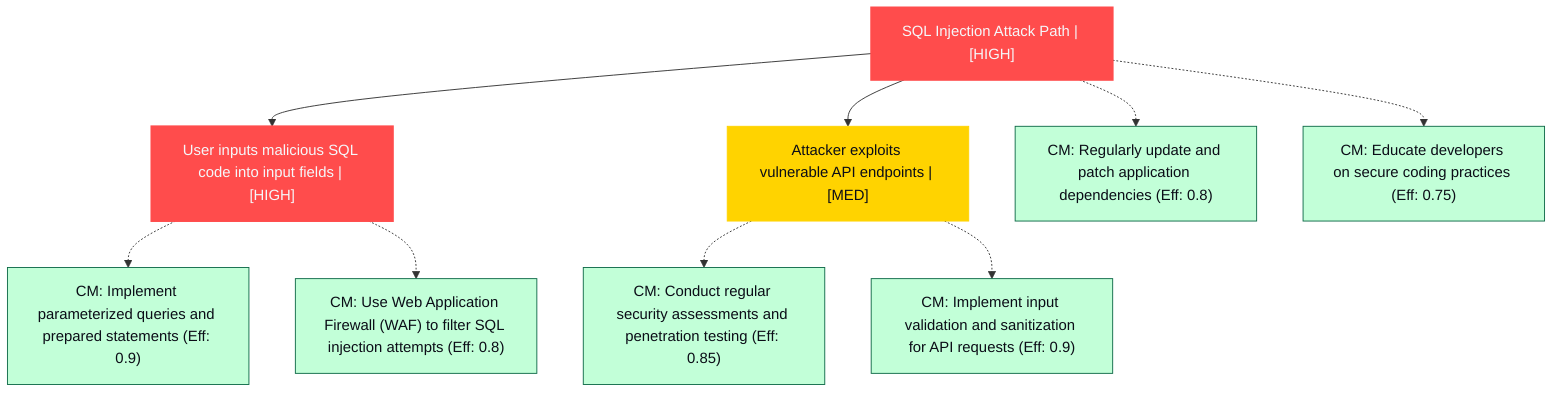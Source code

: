 graph TB
  node_01K6623Q16H60HPV71PQ65WF3W["SQL Injection Attack Path | [HIGH]"]:::highRisk
  node_01K6623Q16H60HPV71PQ65WF3W-1["User inputs malicious SQL code into input fields | [HIGH]"]:::highRisk
  node_01K6623Q16H60HPV71PQ65WF3W-1_cm_0["CM: Implement parameterized queries and prepared statements (Eff: 0.9)"]:::countermeasure
  node_01K6623Q16H60HPV71PQ65WF3W-1_cm_1["CM: Use Web Application Firewall (WAF) to filter SQL injection attempts (Eff: 0.8)"]:::countermeasure
  node_01K6623Q16H60HPV71PQ65WF3W-2["Attacker exploits vulnerable API endpoints | [MED]"]:::mediumRisk
  node_01K6623Q16H60HPV71PQ65WF3W-2_cm_0["CM: Conduct regular security assessments and penetration testing (Eff: 0.85)"]:::countermeasure
  node_01K6623Q16H60HPV71PQ65WF3W-2_cm_1["CM: Implement input validation and sanitization for API requests (Eff: 0.9)"]:::countermeasure
  node_01K6623Q16H60HPV71PQ65WF3W_cm_0["CM: Regularly update and patch application dependencies (Eff: 0.8)"]:::countermeasure
  node_01K6623Q16H60HPV71PQ65WF3W_cm_1["CM: Educate developers on secure coding practices (Eff: 0.75)"]:::countermeasure

  node_01K6623Q16H60HPV71PQ65WF3W --> node_01K6623Q16H60HPV71PQ65WF3W-1
  node_01K6623Q16H60HPV71PQ65WF3W-1 -.-> node_01K6623Q16H60HPV71PQ65WF3W-1_cm_0
  node_01K6623Q16H60HPV71PQ65WF3W-1 -.-> node_01K6623Q16H60HPV71PQ65WF3W-1_cm_1
  node_01K6623Q16H60HPV71PQ65WF3W --> node_01K6623Q16H60HPV71PQ65WF3W-2
  node_01K6623Q16H60HPV71PQ65WF3W-2 -.-> node_01K6623Q16H60HPV71PQ65WF3W-2_cm_0
  node_01K6623Q16H60HPV71PQ65WF3W-2 -.-> node_01K6623Q16H60HPV71PQ65WF3W-2_cm_1
  node_01K6623Q16H60HPV71PQ65WF3W -.-> node_01K6623Q16H60HPV71PQ65WF3W_cm_0
  node_01K6623Q16H60HPV71PQ65WF3W -.-> node_01K6623Q16H60HPV71PQ65WF3W_cm_1

  classDef andNode fill:#FF4C4C,stroke:#FF4C4C,stroke-width:2px,color:#F5F7FA
  classDef orNode fill:#36FF8F,stroke:#36FF8F,stroke-width:2px,color:#0B0D17
  classDef leafNode fill:#29ABE2,stroke:#29ABE2,stroke-width:2px,color:#F5F7FA
  classDef highRisk fill:#FF4C4C,color:#F5F7FA,stroke:#FF4C4C,stroke-width:2px
  classDef mediumRisk fill:#FFD300,stroke:#FFD300,stroke-width:1px,color:#0B0D17
  classDef lowRisk fill:#FFF2B3,stroke:#FFF2B3,stroke-width:1px,color:#0B0D17
  classDef countermeasure fill:#C2FFD8,stroke:#106B49,stroke-width:1px,color:#0B0D17
  classDef reference fill:#A259FF,stroke:#c3a4ff,stroke-width:1px,stroke-dasharray:3 3,color:#F5F7FA
  classDef mitreNode stroke-dasharray:5 5
  classDef note fill:#ffffcc,stroke:#ffcc00,stroke-width:2px,stroke-dasharray:5 5